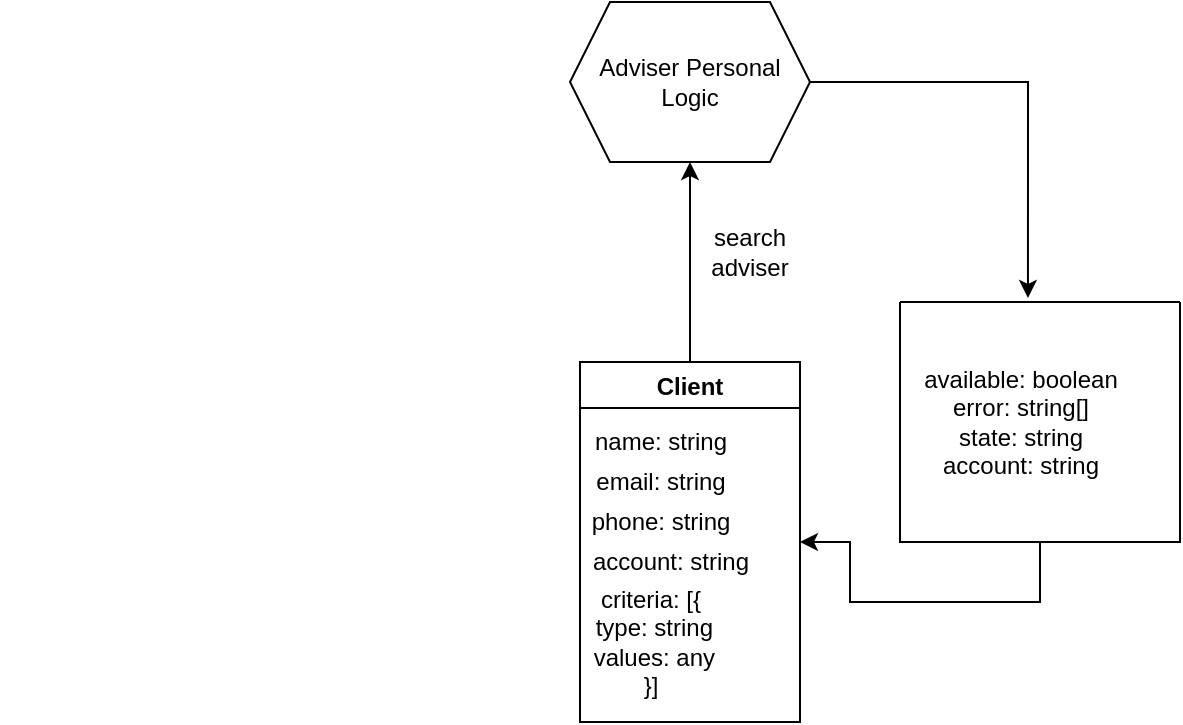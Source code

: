 <mxfile version="18.1.1" type="github" pages="3"><diagram id="UA7xoEQuPgeTtF2_1av7" name="Page-1"><mxGraphModel dx="946" dy="645" grid="1" gridSize="10" guides="1" tooltips="1" connect="1" arrows="1" fold="1" page="1" pageScale="1" pageWidth="827" pageHeight="1169" math="0" shadow="0"><root><mxCell id="0"/><mxCell id="1" parent="0"/><mxCell id="hZlMEI1-733qGlmV8XFQ-25" value="" style="edgeStyle=orthogonalEdgeStyle;rounded=0;orthogonalLoop=1;jettySize=auto;html=1;" parent="1" source="hZlMEI1-733qGlmV8XFQ-14" target="hZlMEI1-733qGlmV8XFQ-23" edge="1"><mxGeometry relative="1" as="geometry"/></mxCell><mxCell id="hZlMEI1-733qGlmV8XFQ-14" value="Client" style="swimlane;" parent="1" vertex="1"><mxGeometry x="340" y="230" width="110" height="180" as="geometry"/></mxCell><mxCell id="hZlMEI1-733qGlmV8XFQ-18" value="email: string" style="text;html=1;align=center;verticalAlign=middle;resizable=0;points=[];autosize=1;strokeColor=none;fillColor=none;" parent="hZlMEI1-733qGlmV8XFQ-14" vertex="1"><mxGeometry y="50" width="80" height="20" as="geometry"/></mxCell><mxCell id="hZlMEI1-733qGlmV8XFQ-19" value="phone: string" style="text;html=1;align=center;verticalAlign=middle;resizable=0;points=[];autosize=1;strokeColor=none;fillColor=none;" parent="hZlMEI1-733qGlmV8XFQ-14" vertex="1"><mxGeometry y="70" width="80" height="20" as="geometry"/></mxCell><mxCell id="hZlMEI1-733qGlmV8XFQ-24" value="account: string" style="text;html=1;align=center;verticalAlign=middle;resizable=0;points=[];autosize=1;strokeColor=none;fillColor=none;" parent="hZlMEI1-733qGlmV8XFQ-14" vertex="1"><mxGeometry y="90" width="90" height="20" as="geometry"/></mxCell><mxCell id="hZlMEI1-733qGlmV8XFQ-15" value="name: string" style="text;html=1;align=center;verticalAlign=middle;resizable=0;points=[];autosize=1;strokeColor=none;fillColor=none;" parent="hZlMEI1-733qGlmV8XFQ-14" vertex="1"><mxGeometry y="30" width="80" height="20" as="geometry"/></mxCell><mxCell id="hZlMEI1-733qGlmV8XFQ-28" value="criteria: [{&lt;br&gt;&lt;span style=&quot;white-space: pre;&quot;&gt; &lt;/span&gt;type: string&lt;br&gt;&lt;span style=&quot;white-space: pre;&quot;&gt; &lt;/span&gt;values: any&lt;br&gt;}]" style="text;html=1;align=center;verticalAlign=middle;resizable=0;points=[];autosize=1;strokeColor=none;fillColor=none;" parent="hZlMEI1-733qGlmV8XFQ-14" vertex="1"><mxGeometry x="-15" y="110" width="100" height="60" as="geometry"/></mxCell><mxCell id="_5W4sP8SLa1E4sF_RpFH-8" value="" style="edgeStyle=orthogonalEdgeStyle;rounded=0;orthogonalLoop=1;jettySize=auto;html=1;entryX=0.457;entryY=-0.017;entryDx=0;entryDy=0;entryPerimeter=0;" parent="1" source="hZlMEI1-733qGlmV8XFQ-23" target="hZlMEI1-733qGlmV8XFQ-26" edge="1"><mxGeometry relative="1" as="geometry"><mxPoint x="555" y="130" as="targetPoint"/></mxGeometry></mxCell><mxCell id="hZlMEI1-733qGlmV8XFQ-23" value="Adviser Personal Logic" style="shape=hexagon;perimeter=hexagonPerimeter2;whiteSpace=wrap;html=1;fixedSize=1;" parent="1" vertex="1"><mxGeometry x="335" y="50" width="120" height="80" as="geometry"/></mxCell><mxCell id="_5W4sP8SLa1E4sF_RpFH-5" style="edgeStyle=orthogonalEdgeStyle;rounded=0;orthogonalLoop=1;jettySize=auto;html=1;entryX=1;entryY=0.5;entryDx=0;entryDy=0;" parent="1" source="hZlMEI1-733qGlmV8XFQ-26" target="hZlMEI1-733qGlmV8XFQ-14" edge="1"><mxGeometry relative="1" as="geometry"><Array as="points"><mxPoint x="570" y="350"/><mxPoint x="475" y="350"/><mxPoint x="475" y="320"/></Array></mxGeometry></mxCell><mxCell id="hZlMEI1-733qGlmV8XFQ-26" value="" style="swimlane;startSize=0;" parent="1" vertex="1"><mxGeometry x="500" y="200" width="140" height="120" as="geometry"><mxRectangle x="540" y="30" width="50" height="40" as="alternateBounds"/></mxGeometry></mxCell><mxCell id="_5W4sP8SLa1E4sF_RpFH-4" value="available: boolean&lt;br&gt;error: string[]&lt;br&gt;state: string&lt;br&gt;account: string&lt;br&gt;" style="text;html=1;align=center;verticalAlign=middle;resizable=0;points=[];autosize=1;strokeColor=none;fillColor=none;" parent="hZlMEI1-733qGlmV8XFQ-26" vertex="1"><mxGeometry x="5" y="30" width="110" height="60" as="geometry"/></mxCell><mxCell id="_5W4sP8SLa1E4sF_RpFH-1" value="search adviser" style="text;html=1;strokeColor=none;fillColor=none;align=center;verticalAlign=middle;whiteSpace=wrap;rounded=0;" parent="1" vertex="1"><mxGeometry x="395" y="160" width="60" height="30" as="geometry"/></mxCell><mxCell id="_5W4sP8SLa1E4sF_RpFH-3" value="&lt;h1&gt;&lt;br&gt;&lt;/h1&gt;" style="text;html=1;strokeColor=none;fillColor=none;spacing=5;spacingTop=-20;whiteSpace=wrap;overflow=hidden;rounded=0;" parent="1" vertex="1"><mxGeometry x="50" y="240" width="190" height="120" as="geometry"/></mxCell></root></mxGraphModel></diagram><diagram id="mysCl_JFGngiW-3y19Zz" name="Entity"><mxGraphModel dx="946" dy="645" grid="1" gridSize="10" guides="1" tooltips="1" connect="1" arrows="1" fold="1" page="1" pageScale="1" pageWidth="827" pageHeight="1169" math="0" shadow="0"><root><mxCell id="0"/><mxCell id="1" parent="0"/><mxCell id="5576LiCB81aaDjisihCb-40" value="Client" style="shape=table;startSize=30;container=1;collapsible=1;childLayout=tableLayout;fixedRows=1;rowLines=0;fontStyle=1;align=center;resizeLast=1;" vertex="1" parent="1"><mxGeometry x="610" y="115" width="180" height="185" as="geometry"/></mxCell><mxCell id="5576LiCB81aaDjisihCb-41" value="" style="shape=tableRow;horizontal=0;startSize=0;swimlaneHead=0;swimlaneBody=0;fillColor=none;collapsible=0;dropTarget=0;points=[[0,0.5],[1,0.5]];portConstraint=eastwest;top=0;left=0;right=0;bottom=1;" vertex="1" parent="5576LiCB81aaDjisihCb-40"><mxGeometry y="30" width="180" height="30" as="geometry"/></mxCell><mxCell id="5576LiCB81aaDjisihCb-42" value="PK" style="shape=partialRectangle;connectable=0;fillColor=none;top=0;left=0;bottom=0;right=0;fontStyle=1;overflow=hidden;" vertex="1" parent="5576LiCB81aaDjisihCb-41"><mxGeometry width="30" height="30" as="geometry"><mxRectangle width="30" height="30" as="alternateBounds"/></mxGeometry></mxCell><mxCell id="5576LiCB81aaDjisihCb-43" value="id" style="shape=partialRectangle;connectable=0;fillColor=none;top=0;left=0;bottom=0;right=0;align=left;spacingLeft=6;fontStyle=5;overflow=hidden;" vertex="1" parent="5576LiCB81aaDjisihCb-41"><mxGeometry x="30" width="150" height="30" as="geometry"><mxRectangle width="150" height="30" as="alternateBounds"/></mxGeometry></mxCell><mxCell id="5576LiCB81aaDjisihCb-44" value="" style="shape=tableRow;horizontal=0;startSize=0;swimlaneHead=0;swimlaneBody=0;fillColor=none;collapsible=0;dropTarget=0;points=[[0,0.5],[1,0.5]];portConstraint=eastwest;top=0;left=0;right=0;bottom=0;" vertex="1" parent="5576LiCB81aaDjisihCb-40"><mxGeometry y="60" width="180" height="30" as="geometry"/></mxCell><mxCell id="5576LiCB81aaDjisihCb-45" value="" style="shape=partialRectangle;connectable=0;fillColor=none;top=0;left=0;bottom=0;right=0;editable=1;overflow=hidden;" vertex="1" parent="5576LiCB81aaDjisihCb-44"><mxGeometry width="30" height="30" as="geometry"><mxRectangle width="30" height="30" as="alternateBounds"/></mxGeometry></mxCell><mxCell id="5576LiCB81aaDjisihCb-46" value="" style="shape=partialRectangle;connectable=0;fillColor=none;top=0;left=0;bottom=0;right=0;align=left;spacingLeft=6;overflow=hidden;" vertex="1" parent="5576LiCB81aaDjisihCb-44"><mxGeometry x="30" width="150" height="30" as="geometry"><mxRectangle width="150" height="30" as="alternateBounds"/></mxGeometry></mxCell><mxCell id="5576LiCB81aaDjisihCb-47" value="" style="shape=tableRow;horizontal=0;startSize=0;swimlaneHead=0;swimlaneBody=0;fillColor=none;collapsible=0;dropTarget=0;points=[[0,0.5],[1,0.5]];portConstraint=eastwest;top=0;left=0;right=0;bottom=0;" vertex="1" parent="5576LiCB81aaDjisihCb-40"><mxGeometry y="90" width="180" height="30" as="geometry"/></mxCell><mxCell id="5576LiCB81aaDjisihCb-48" value="" style="shape=partialRectangle;connectable=0;fillColor=none;top=0;left=0;bottom=0;right=0;editable=1;overflow=hidden;" vertex="1" parent="5576LiCB81aaDjisihCb-47"><mxGeometry width="30" height="30" as="geometry"><mxRectangle width="30" height="30" as="alternateBounds"/></mxGeometry></mxCell><mxCell id="5576LiCB81aaDjisihCb-49" value="" style="shape=partialRectangle;connectable=0;fillColor=none;top=0;left=0;bottom=0;right=0;align=left;spacingLeft=6;overflow=hidden;" vertex="1" parent="5576LiCB81aaDjisihCb-47"><mxGeometry x="30" width="150" height="30" as="geometry"><mxRectangle width="150" height="30" as="alternateBounds"/></mxGeometry></mxCell><mxCell id="5576LiCB81aaDjisihCb-50" value="" style="shape=tableRow;horizontal=0;startSize=0;swimlaneHead=0;swimlaneBody=0;fillColor=none;collapsible=0;dropTarget=0;points=[[0,0.5],[1,0.5]];portConstraint=eastwest;top=0;left=0;right=0;bottom=0;" vertex="1" parent="5576LiCB81aaDjisihCb-40"><mxGeometry y="120" width="180" height="30" as="geometry"/></mxCell><mxCell id="5576LiCB81aaDjisihCb-51" value="" style="shape=partialRectangle;connectable=0;fillColor=none;top=0;left=0;bottom=0;right=0;editable=1;overflow=hidden;" vertex="1" parent="5576LiCB81aaDjisihCb-50"><mxGeometry width="30" height="30" as="geometry"><mxRectangle width="30" height="30" as="alternateBounds"/></mxGeometry></mxCell><mxCell id="5576LiCB81aaDjisihCb-52" value="" style="shape=partialRectangle;connectable=0;fillColor=none;top=0;left=0;bottom=0;right=0;align=left;spacingLeft=6;overflow=hidden;" vertex="1" parent="5576LiCB81aaDjisihCb-50"><mxGeometry x="30" width="150" height="30" as="geometry"><mxRectangle width="150" height="30" as="alternateBounds"/></mxGeometry></mxCell><mxCell id="5576LiCB81aaDjisihCb-66" value="Account" style="shape=table;startSize=30;container=1;collapsible=1;childLayout=tableLayout;fixedRows=1;rowLines=0;fontStyle=1;align=center;resizeLast=1;" vertex="1" parent="1"><mxGeometry x="70" y="100" width="200" height="260" as="geometry"/></mxCell><mxCell id="5576LiCB81aaDjisihCb-67" value="" style="shape=tableRow;horizontal=0;startSize=0;swimlaneHead=0;swimlaneBody=0;fillColor=none;collapsible=0;dropTarget=0;points=[[0,0.5],[1,0.5]];portConstraint=eastwest;top=0;left=0;right=0;bottom=1;" vertex="1" parent="5576LiCB81aaDjisihCb-66"><mxGeometry y="30" width="200" height="30" as="geometry"/></mxCell><mxCell id="5576LiCB81aaDjisihCb-68" value="PK" style="shape=partialRectangle;connectable=0;fillColor=none;top=0;left=0;bottom=0;right=0;fontStyle=1;overflow=hidden;" vertex="1" parent="5576LiCB81aaDjisihCb-67"><mxGeometry width="30" height="30" as="geometry"><mxRectangle width="30" height="30" as="alternateBounds"/></mxGeometry></mxCell><mxCell id="5576LiCB81aaDjisihCb-69" value="account" style="shape=partialRectangle;connectable=0;fillColor=none;top=0;left=0;bottom=0;right=0;align=left;spacingLeft=6;fontStyle=5;overflow=hidden;" vertex="1" parent="5576LiCB81aaDjisihCb-67"><mxGeometry x="30" width="170" height="30" as="geometry"><mxRectangle width="170" height="30" as="alternateBounds"/></mxGeometry></mxCell><mxCell id="5576LiCB81aaDjisihCb-70" value="" style="shape=tableRow;horizontal=0;startSize=0;swimlaneHead=0;swimlaneBody=0;fillColor=none;collapsible=0;dropTarget=0;points=[[0,0.5],[1,0.5]];portConstraint=eastwest;top=0;left=0;right=0;bottom=0;" vertex="1" parent="5576LiCB81aaDjisihCb-66"><mxGeometry y="60" width="200" height="30" as="geometry"/></mxCell><mxCell id="5576LiCB81aaDjisihCb-71" value="" style="shape=partialRectangle;connectable=0;fillColor=none;top=0;left=0;bottom=0;right=0;editable=1;overflow=hidden;" vertex="1" parent="5576LiCB81aaDjisihCb-70"><mxGeometry width="30" height="30" as="geometry"><mxRectangle width="30" height="30" as="alternateBounds"/></mxGeometry></mxCell><mxCell id="5576LiCB81aaDjisihCb-72" value="" style="shape=partialRectangle;connectable=0;fillColor=none;top=0;left=0;bottom=0;right=0;align=left;spacingLeft=6;overflow=hidden;" vertex="1" parent="5576LiCB81aaDjisihCb-70"><mxGeometry x="30" width="170" height="30" as="geometry"><mxRectangle width="170" height="30" as="alternateBounds"/></mxGeometry></mxCell><mxCell id="5576LiCB81aaDjisihCb-73" value="" style="shape=tableRow;horizontal=0;startSize=0;swimlaneHead=0;swimlaneBody=0;fillColor=none;collapsible=0;dropTarget=0;points=[[0,0.5],[1,0.5]];portConstraint=eastwest;top=0;left=0;right=0;bottom=0;" vertex="1" parent="5576LiCB81aaDjisihCb-66"><mxGeometry y="90" width="200" height="30" as="geometry"/></mxCell><mxCell id="5576LiCB81aaDjisihCb-74" value="" style="shape=partialRectangle;connectable=0;fillColor=none;top=0;left=0;bottom=0;right=0;editable=1;overflow=hidden;" vertex="1" parent="5576LiCB81aaDjisihCb-73"><mxGeometry width="30" height="30" as="geometry"><mxRectangle width="30" height="30" as="alternateBounds"/></mxGeometry></mxCell><mxCell id="5576LiCB81aaDjisihCb-75" value="" style="shape=partialRectangle;connectable=0;fillColor=none;top=0;left=0;bottom=0;right=0;align=left;spacingLeft=6;overflow=hidden;" vertex="1" parent="5576LiCB81aaDjisihCb-73"><mxGeometry x="30" width="170" height="30" as="geometry"><mxRectangle width="170" height="30" as="alternateBounds"/></mxGeometry></mxCell><mxCell id="5576LiCB81aaDjisihCb-76" value="" style="shape=tableRow;horizontal=0;startSize=0;swimlaneHead=0;swimlaneBody=0;fillColor=none;collapsible=0;dropTarget=0;points=[[0,0.5],[1,0.5]];portConstraint=eastwest;top=0;left=0;right=0;bottom=0;" vertex="1" parent="5576LiCB81aaDjisihCb-66"><mxGeometry y="120" width="200" height="30" as="geometry"/></mxCell><mxCell id="5576LiCB81aaDjisihCb-77" value="" style="shape=partialRectangle;connectable=0;fillColor=none;top=0;left=0;bottom=0;right=0;editable=1;overflow=hidden;" vertex="1" parent="5576LiCB81aaDjisihCb-76"><mxGeometry width="30" height="30" as="geometry"><mxRectangle width="30" height="30" as="alternateBounds"/></mxGeometry></mxCell><mxCell id="5576LiCB81aaDjisihCb-78" value="" style="shape=partialRectangle;connectable=0;fillColor=none;top=0;left=0;bottom=0;right=0;align=left;spacingLeft=6;overflow=hidden;" vertex="1" parent="5576LiCB81aaDjisihCb-76"><mxGeometry x="30" width="170" height="30" as="geometry"><mxRectangle width="170" height="30" as="alternateBounds"/></mxGeometry></mxCell><mxCell id="5576LiCB81aaDjisihCb-79" value="Adviser" style="shape=table;startSize=30;container=1;collapsible=1;childLayout=tableLayout;fixedRows=1;rowLines=0;fontStyle=1;align=center;resizeLast=1;" vertex="1" parent="1"><mxGeometry x="370" y="100" width="180" height="190" as="geometry"/></mxCell><mxCell id="5576LiCB81aaDjisihCb-80" value="" style="shape=tableRow;horizontal=0;startSize=0;swimlaneHead=0;swimlaneBody=0;fillColor=none;collapsible=0;dropTarget=0;points=[[0,0.5],[1,0.5]];portConstraint=eastwest;top=0;left=0;right=0;bottom=1;" vertex="1" parent="5576LiCB81aaDjisihCb-79"><mxGeometry y="30" width="180" height="30" as="geometry"/></mxCell><mxCell id="5576LiCB81aaDjisihCb-81" value="PK" style="shape=partialRectangle;connectable=0;fillColor=none;top=0;left=0;bottom=0;right=0;fontStyle=1;overflow=hidden;" vertex="1" parent="5576LiCB81aaDjisihCb-80"><mxGeometry width="30" height="30" as="geometry"><mxRectangle width="30" height="30" as="alternateBounds"/></mxGeometry></mxCell><mxCell id="5576LiCB81aaDjisihCb-82" value="id" style="shape=partialRectangle;connectable=0;fillColor=none;top=0;left=0;bottom=0;right=0;align=left;spacingLeft=6;fontStyle=5;overflow=hidden;" vertex="1" parent="5576LiCB81aaDjisihCb-80"><mxGeometry x="30" width="150" height="30" as="geometry"><mxRectangle width="150" height="30" as="alternateBounds"/></mxGeometry></mxCell><mxCell id="5576LiCB81aaDjisihCb-83" value="" style="shape=tableRow;horizontal=0;startSize=0;swimlaneHead=0;swimlaneBody=0;fillColor=none;collapsible=0;dropTarget=0;points=[[0,0.5],[1,0.5]];portConstraint=eastwest;top=0;left=0;right=0;bottom=0;" vertex="1" parent="5576LiCB81aaDjisihCb-79"><mxGeometry y="60" width="180" height="30" as="geometry"/></mxCell><mxCell id="5576LiCB81aaDjisihCb-84" value="" style="shape=partialRectangle;connectable=0;fillColor=none;top=0;left=0;bottom=0;right=0;editable=1;overflow=hidden;" vertex="1" parent="5576LiCB81aaDjisihCb-83"><mxGeometry width="30" height="30" as="geometry"><mxRectangle width="30" height="30" as="alternateBounds"/></mxGeometry></mxCell><mxCell id="5576LiCB81aaDjisihCb-85" value="" style="shape=partialRectangle;connectable=0;fillColor=none;top=0;left=0;bottom=0;right=0;align=left;spacingLeft=6;overflow=hidden;" vertex="1" parent="5576LiCB81aaDjisihCb-83"><mxGeometry x="30" width="150" height="30" as="geometry"><mxRectangle width="150" height="30" as="alternateBounds"/></mxGeometry></mxCell><mxCell id="5576LiCB81aaDjisihCb-86" value="" style="shape=tableRow;horizontal=0;startSize=0;swimlaneHead=0;swimlaneBody=0;fillColor=none;collapsible=0;dropTarget=0;points=[[0,0.5],[1,0.5]];portConstraint=eastwest;top=0;left=0;right=0;bottom=0;" vertex="1" parent="5576LiCB81aaDjisihCb-79"><mxGeometry y="90" width="180" height="30" as="geometry"/></mxCell><mxCell id="5576LiCB81aaDjisihCb-87" value="" style="shape=partialRectangle;connectable=0;fillColor=none;top=0;left=0;bottom=0;right=0;editable=1;overflow=hidden;" vertex="1" parent="5576LiCB81aaDjisihCb-86"><mxGeometry width="30" height="30" as="geometry"><mxRectangle width="30" height="30" as="alternateBounds"/></mxGeometry></mxCell><mxCell id="5576LiCB81aaDjisihCb-88" value="" style="shape=partialRectangle;connectable=0;fillColor=none;top=0;left=0;bottom=0;right=0;align=left;spacingLeft=6;overflow=hidden;" vertex="1" parent="5576LiCB81aaDjisihCb-86"><mxGeometry x="30" width="150" height="30" as="geometry"><mxRectangle width="150" height="30" as="alternateBounds"/></mxGeometry></mxCell><mxCell id="5576LiCB81aaDjisihCb-89" value="" style="shape=tableRow;horizontal=0;startSize=0;swimlaneHead=0;swimlaneBody=0;fillColor=none;collapsible=0;dropTarget=0;points=[[0,0.5],[1,0.5]];portConstraint=eastwest;top=0;left=0;right=0;bottom=0;" vertex="1" parent="5576LiCB81aaDjisihCb-79"><mxGeometry y="120" width="180" height="30" as="geometry"/></mxCell><mxCell id="5576LiCB81aaDjisihCb-90" value="" style="shape=partialRectangle;connectable=0;fillColor=none;top=0;left=0;bottom=0;right=0;editable=1;overflow=hidden;" vertex="1" parent="5576LiCB81aaDjisihCb-89"><mxGeometry width="30" height="30" as="geometry"><mxRectangle width="30" height="30" as="alternateBounds"/></mxGeometry></mxCell><mxCell id="5576LiCB81aaDjisihCb-91" value="" style="shape=partialRectangle;connectable=0;fillColor=none;top=0;left=0;bottom=0;right=0;align=left;spacingLeft=6;overflow=hidden;" vertex="1" parent="5576LiCB81aaDjisihCb-89"><mxGeometry x="30" width="150" height="30" as="geometry"><mxRectangle width="150" height="30" as="alternateBounds"/></mxGeometry></mxCell><mxCell id="19n8g2fHAy3QC5Z84GbU-1" value=" &quot;account&quot;: string,&#xa; &quot;active&quot;: bool,&#xa; &quot;kuikpay&quot;: bool,&#xa; &quot;modeButtonCart&quot;: string,&#xa; &quot;storeName&quot;: string,&#xa; &quot;templateEmail&quot;: string,&#xa; &quot;textCancel&quot;: string,&#xa; &quot;textClientScheduled&quot;: string,&#xa; &quot;textJoinPersonal&quot;: string,&#xa; &quot;textNotifyClient&quot;: string,&#xa; &quot;textNotifyPersonal&quot;:string,&#xa; &quot;urlAdmin&quot;: string,&#xa; &quot;urlCss&quot;: string" style="text;strokeColor=none;fillColor=none;spacingLeft=4;spacingRight=4;overflow=hidden;rotatable=0;points=[[0,0.5],[1,0.5]];portConstraint=eastwest;fontSize=12;" vertex="1" parent="1"><mxGeometry x="100" y="160" width="170" height="190" as="geometry"/></mxCell><mxCell id="HMKypMRJTneK0WcXsuU0-1" value=" &quot;id&quot;: uuid, &#xa;&quot;account&quot;: ACCOUNT,&#xa;&quot;email&quot;: string,&#xa; &quot;fullName&quot;: string,,&#xa; &quot;phone&quot;: string,&#xa;&quot;state&quot;: string,&#xa;&quot;deleted: bool,&#xa;&quot;schedule&quot;: SCHEDULE,&#xa;" style="text;strokeColor=none;fillColor=none;spacingLeft=4;spacingRight=4;overflow=hidden;rotatable=0;points=[[0,0.5],[1,0.5]];portConstraint=eastwest;fontSize=12;" vertex="1" parent="1"><mxGeometry x="405" y="165" width="145" height="125" as="geometry"/></mxCell><mxCell id="0YIcI0eLv2QBZqYugsSO-1" value=" &quot;id&quot;: uuid, &#xa; &quot;fullName&quot;: string,,&#xa; &quot;phone&quot;: string,&#xa;&quot;adviser&quot;: ADVISER,&#xa;&quot;state&quot;: string,&#xa;&quot;createdAt&quot;,&#xa;&quot;meetAt&quot;,&#xa;&quot;finishedAt&quot;&#xa;" style="text;strokeColor=none;fillColor=none;spacingLeft=4;spacingRight=4;overflow=hidden;rotatable=0;points=[[0,0.5],[1,0.5]];portConstraint=eastwest;fontSize=12;" vertex="1" parent="1"><mxGeometry x="650" y="175" width="120" height="125" as="geometry"/></mxCell><mxCell id="0YIcI0eLv2QBZqYugsSO-5" value="" style="edgeStyle=entityRelationEdgeStyle;fontSize=12;html=1;endArrow=ERoneToMany;startArrow=ERmandOne;rounded=0;exitX=1.006;exitY=0.389;exitDx=0;exitDy=0;exitPerimeter=0;entryX=0;entryY=0.5;entryDx=0;entryDy=0;" edge="1" parent="1" source="19n8g2fHAy3QC5Z84GbU-1" target="5576LiCB81aaDjisihCb-83"><mxGeometry width="100" height="100" relative="1" as="geometry"><mxPoint x="310" y="280" as="sourcePoint"/><mxPoint x="410" y="180" as="targetPoint"/></mxGeometry></mxCell><mxCell id="0YIcI0eLv2QBZqYugsSO-7" value="Guest" style="shape=table;startSize=30;container=1;collapsible=1;childLayout=tableLayout;fixedRows=1;rowLines=0;fontStyle=1;align=center;resizeLast=1;" vertex="1" parent="1"><mxGeometry x="380" y="320" width="145" height="120" as="geometry"/></mxCell><mxCell id="0YIcI0eLv2QBZqYugsSO-8" value="" style="shape=tableRow;horizontal=0;startSize=0;swimlaneHead=0;swimlaneBody=0;fillColor=none;collapsible=0;dropTarget=0;points=[[0,0.5],[1,0.5]];portConstraint=eastwest;top=0;left=0;right=0;bottom=1;" vertex="1" parent="0YIcI0eLv2QBZqYugsSO-7"><mxGeometry y="30" width="145" height="30" as="geometry"/></mxCell><mxCell id="0YIcI0eLv2QBZqYugsSO-9" value="PK" style="shape=partialRectangle;connectable=0;fillColor=none;top=0;left=0;bottom=0;right=0;fontStyle=1;overflow=hidden;" vertex="1" parent="0YIcI0eLv2QBZqYugsSO-8"><mxGeometry width="30" height="30" as="geometry"><mxRectangle width="30" height="30" as="alternateBounds"/></mxGeometry></mxCell><mxCell id="0YIcI0eLv2QBZqYugsSO-10" value="id" style="shape=partialRectangle;connectable=0;fillColor=none;top=0;left=0;bottom=0;right=0;align=left;spacingLeft=6;fontStyle=5;overflow=hidden;" vertex="1" parent="0YIcI0eLv2QBZqYugsSO-8"><mxGeometry x="30" width="115" height="30" as="geometry"><mxRectangle width="115" height="30" as="alternateBounds"/></mxGeometry></mxCell><mxCell id="0YIcI0eLv2QBZqYugsSO-11" value="" style="shape=tableRow;horizontal=0;startSize=0;swimlaneHead=0;swimlaneBody=0;fillColor=none;collapsible=0;dropTarget=0;points=[[0,0.5],[1,0.5]];portConstraint=eastwest;top=0;left=0;right=0;bottom=0;" vertex="1" parent="0YIcI0eLv2QBZqYugsSO-7"><mxGeometry y="60" width="145" height="30" as="geometry"/></mxCell><mxCell id="0YIcI0eLv2QBZqYugsSO-12" value="" style="shape=partialRectangle;connectable=0;fillColor=none;top=0;left=0;bottom=0;right=0;editable=1;overflow=hidden;" vertex="1" parent="0YIcI0eLv2QBZqYugsSO-11"><mxGeometry width="30" height="30" as="geometry"><mxRectangle width="30" height="30" as="alternateBounds"/></mxGeometry></mxCell><mxCell id="0YIcI0eLv2QBZqYugsSO-13" value="" style="shape=partialRectangle;connectable=0;fillColor=none;top=0;left=0;bottom=0;right=0;align=left;spacingLeft=6;overflow=hidden;" vertex="1" parent="0YIcI0eLv2QBZqYugsSO-11"><mxGeometry x="30" width="115" height="30" as="geometry"><mxRectangle width="115" height="30" as="alternateBounds"/></mxGeometry></mxCell><mxCell id="0YIcI0eLv2QBZqYugsSO-14" value="" style="shape=tableRow;horizontal=0;startSize=0;swimlaneHead=0;swimlaneBody=0;fillColor=none;collapsible=0;dropTarget=0;points=[[0,0.5],[1,0.5]];portConstraint=eastwest;top=0;left=0;right=0;bottom=0;" vertex="1" parent="0YIcI0eLv2QBZqYugsSO-7"><mxGeometry y="90" width="145" height="30" as="geometry"/></mxCell><mxCell id="0YIcI0eLv2QBZqYugsSO-15" value="" style="shape=partialRectangle;connectable=0;fillColor=none;top=0;left=0;bottom=0;right=0;editable=1;overflow=hidden;" vertex="1" parent="0YIcI0eLv2QBZqYugsSO-14"><mxGeometry width="30" height="30" as="geometry"><mxRectangle width="30" height="30" as="alternateBounds"/></mxGeometry></mxCell><mxCell id="0YIcI0eLv2QBZqYugsSO-16" value="" style="shape=partialRectangle;connectable=0;fillColor=none;top=0;left=0;bottom=0;right=0;align=left;spacingLeft=6;overflow=hidden;" vertex="1" parent="0YIcI0eLv2QBZqYugsSO-14"><mxGeometry x="30" width="115" height="30" as="geometry"><mxRectangle width="115" height="30" as="alternateBounds"/></mxGeometry></mxCell><mxCell id="0YIcI0eLv2QBZqYugsSO-20" value=" &quot;id&quot;: uuid, &#xa; &quot;fullName&quot;: string,&#xa;&quot;client&quot;: CLIENT" style="text;strokeColor=none;fillColor=none;spacingLeft=4;spacingRight=4;overflow=hidden;rotatable=0;points=[[0,0.5],[1,0.5]];portConstraint=eastwest;fontSize=12;" vertex="1" parent="1"><mxGeometry x="415" y="380" width="110" height="50" as="geometry"/></mxCell><mxCell id="0YIcI0eLv2QBZqYugsSO-23" value="Schedule" style="shape=table;startSize=30;container=1;collapsible=1;childLayout=tableLayout;fixedRows=1;rowLines=0;fontStyle=1;align=center;resizeLast=1;" vertex="1" parent="1"><mxGeometry x="70" y="380" width="180" height="200" as="geometry"/></mxCell><mxCell id="0YIcI0eLv2QBZqYugsSO-24" value="" style="shape=tableRow;horizontal=0;startSize=0;swimlaneHead=0;swimlaneBody=0;fillColor=none;collapsible=0;dropTarget=0;points=[[0,0.5],[1,0.5]];portConstraint=eastwest;top=0;left=0;right=0;bottom=1;" vertex="1" parent="0YIcI0eLv2QBZqYugsSO-23"><mxGeometry y="30" width="180" height="30" as="geometry"/></mxCell><mxCell id="0YIcI0eLv2QBZqYugsSO-25" value="PK" style="shape=partialRectangle;connectable=0;fillColor=none;top=0;left=0;bottom=0;right=0;fontStyle=1;overflow=hidden;" vertex="1" parent="0YIcI0eLv2QBZqYugsSO-24"><mxGeometry width="30" height="30" as="geometry"><mxRectangle width="30" height="30" as="alternateBounds"/></mxGeometry></mxCell><mxCell id="0YIcI0eLv2QBZqYugsSO-26" value="id" style="shape=partialRectangle;connectable=0;fillColor=none;top=0;left=0;bottom=0;right=0;align=left;spacingLeft=6;fontStyle=5;overflow=hidden;" vertex="1" parent="0YIcI0eLv2QBZqYugsSO-24"><mxGeometry x="30" width="150" height="30" as="geometry"><mxRectangle width="150" height="30" as="alternateBounds"/></mxGeometry></mxCell><mxCell id="0YIcI0eLv2QBZqYugsSO-27" value="" style="shape=tableRow;horizontal=0;startSize=0;swimlaneHead=0;swimlaneBody=0;fillColor=none;collapsible=0;dropTarget=0;points=[[0,0.5],[1,0.5]];portConstraint=eastwest;top=0;left=0;right=0;bottom=0;" vertex="1" parent="0YIcI0eLv2QBZqYugsSO-23"><mxGeometry y="60" width="180" height="30" as="geometry"/></mxCell><mxCell id="0YIcI0eLv2QBZqYugsSO-28" value="" style="shape=partialRectangle;connectable=0;fillColor=none;top=0;left=0;bottom=0;right=0;editable=1;overflow=hidden;" vertex="1" parent="0YIcI0eLv2QBZqYugsSO-27"><mxGeometry width="30" height="30" as="geometry"><mxRectangle width="30" height="30" as="alternateBounds"/></mxGeometry></mxCell><mxCell id="0YIcI0eLv2QBZqYugsSO-29" value="" style="shape=partialRectangle;connectable=0;fillColor=none;top=0;left=0;bottom=0;right=0;align=left;spacingLeft=6;overflow=hidden;" vertex="1" parent="0YIcI0eLv2QBZqYugsSO-27"><mxGeometry x="30" width="150" height="30" as="geometry"><mxRectangle width="150" height="30" as="alternateBounds"/></mxGeometry></mxCell><mxCell id="0YIcI0eLv2QBZqYugsSO-30" value="" style="shape=tableRow;horizontal=0;startSize=0;swimlaneHead=0;swimlaneBody=0;fillColor=none;collapsible=0;dropTarget=0;points=[[0,0.5],[1,0.5]];portConstraint=eastwest;top=0;left=0;right=0;bottom=0;" vertex="1" parent="0YIcI0eLv2QBZqYugsSO-23"><mxGeometry y="90" width="180" height="30" as="geometry"/></mxCell><mxCell id="0YIcI0eLv2QBZqYugsSO-31" value="" style="shape=partialRectangle;connectable=0;fillColor=none;top=0;left=0;bottom=0;right=0;editable=1;overflow=hidden;" vertex="1" parent="0YIcI0eLv2QBZqYugsSO-30"><mxGeometry width="30" height="30" as="geometry"><mxRectangle width="30" height="30" as="alternateBounds"/></mxGeometry></mxCell><mxCell id="0YIcI0eLv2QBZqYugsSO-32" value="" style="shape=partialRectangle;connectable=0;fillColor=none;top=0;left=0;bottom=0;right=0;align=left;spacingLeft=6;overflow=hidden;" vertex="1" parent="0YIcI0eLv2QBZqYugsSO-30"><mxGeometry x="30" width="150" height="30" as="geometry"><mxRectangle width="150" height="30" as="alternateBounds"/></mxGeometry></mxCell><mxCell id="0YIcI0eLv2QBZqYugsSO-33" value="" style="shape=tableRow;horizontal=0;startSize=0;swimlaneHead=0;swimlaneBody=0;fillColor=none;collapsible=0;dropTarget=0;points=[[0,0.5],[1,0.5]];portConstraint=eastwest;top=0;left=0;right=0;bottom=0;" vertex="1" parent="0YIcI0eLv2QBZqYugsSO-23"><mxGeometry y="120" width="180" height="30" as="geometry"/></mxCell><mxCell id="0YIcI0eLv2QBZqYugsSO-34" value="" style="shape=partialRectangle;connectable=0;fillColor=none;top=0;left=0;bottom=0;right=0;editable=1;overflow=hidden;" vertex="1" parent="0YIcI0eLv2QBZqYugsSO-33"><mxGeometry width="30" height="30" as="geometry"><mxRectangle width="30" height="30" as="alternateBounds"/></mxGeometry></mxCell><mxCell id="0YIcI0eLv2QBZqYugsSO-35" value="" style="shape=partialRectangle;connectable=0;fillColor=none;top=0;left=0;bottom=0;right=0;align=left;spacingLeft=6;overflow=hidden;" vertex="1" parent="0YIcI0eLv2QBZqYugsSO-33"><mxGeometry x="30" width="150" height="30" as="geometry"><mxRectangle width="150" height="30" as="alternateBounds"/></mxGeometry></mxCell><mxCell id="0YIcI0eLv2QBZqYugsSO-36" value=" &quot;id&quot;: uuid, &#xa;&quot;events&quot;: {&#xa;    &quot;day&quot;: string,&#xa;    &quot;interval&quot;: {&#xa;        &quot;dayEnd: string,&#xa;        &quot;dayInit&quot;:string&#xa;    }[]&#xa; }[],&#xa; &quot;timezone&quot;: object" style="text;strokeColor=none;fillColor=none;spacingLeft=4;spacingRight=4;overflow=hidden;rotatable=0;points=[[0,0.5],[1,0.5]];portConstraint=eastwest;fontSize=12;" vertex="1" parent="1"><mxGeometry x="105" y="440" width="135" height="150" as="geometry"/></mxCell><mxCell id="0YIcI0eLv2QBZqYugsSO-37" value="" style="edgeStyle=entityRelationEdgeStyle;fontSize=12;html=1;endArrow=ERone;endFill=1;rounded=0;exitX=1;exitY=0.5;exitDx=0;exitDy=0;" edge="1" parent="1" source="0YIcI0eLv2QBZqYugsSO-27"><mxGeometry width="100" height="100" relative="1" as="geometry"><mxPoint x="280" y="350" as="sourcePoint"/><mxPoint x="370" y="280" as="targetPoint"/></mxGeometry></mxCell><mxCell id="0YIcI0eLv2QBZqYugsSO-38" value="" style="edgeStyle=entityRelationEdgeStyle;fontSize=12;html=1;endArrow=ERoneToMany;startArrow=ERzeroToOne;rounded=0;entryX=0;entryY=0.5;entryDx=0;entryDy=0;" edge="1" parent="1" target="5576LiCB81aaDjisihCb-41"><mxGeometry width="100" height="100" relative="1" as="geometry"><mxPoint x="550" y="220" as="sourcePoint"/><mxPoint x="650" y="120" as="targetPoint"/></mxGeometry></mxCell><mxCell id="0YIcI0eLv2QBZqYugsSO-39" value="" style="edgeStyle=entityRelationEdgeStyle;fontSize=12;html=1;endArrow=ERzeroToMany;startArrow=ERmandOne;rounded=0;entryX=1;entryY=0.5;entryDx=0;entryDy=0;exitX=0;exitY=0.133;exitDx=0;exitDy=0;exitPerimeter=0;" edge="1" parent="1" source="5576LiCB81aaDjisihCb-50" target="0YIcI0eLv2QBZqYugsSO-8"><mxGeometry width="100" height="100" relative="1" as="geometry"><mxPoint x="530" y="480" as="sourcePoint"/><mxPoint x="630" y="380" as="targetPoint"/></mxGeometry></mxCell></root></mxGraphModel></diagram><diagram id="Ee5QI7P5FiQIAMpll02q" name="Services"><mxGraphModel dx="946" dy="645" grid="1" gridSize="10" guides="1" tooltips="1" connect="1" arrows="1" fold="1" page="1" pageScale="1" pageWidth="827" pageHeight="1169" math="0" shadow="0"><root><mxCell id="0"/><mxCell id="1" parent="0"/><mxCell id="DctzVoUKpyT23kqUdNcs-14" value="&lt;table border=&quot;1&quot; width=&quot;100%&quot; height=&quot;100%&quot; cellpadding=&quot;4&quot; style=&quot;width:100%;height:100%;border-collapse:collapse;&quot;&gt;&lt;tr style=&quot;background-color:#A7C942;color:#ffffff;border:1px solid #98bf21;&quot;&gt;&lt;th align=&quot;left&quot;&gt;Title 1&lt;/th&gt;&lt;th align=&quot;left&quot;&gt;Title 2&lt;/th&gt;&lt;th align=&quot;left&quot;&gt;Title 3&lt;/th&gt;&lt;/tr&gt;&lt;tr style=&quot;border:1px solid #98bf21;&quot;&gt;&lt;td&gt;Value 1&lt;/td&gt;&lt;td&gt;Value 2&lt;/td&gt;&lt;td&gt;Value 3&lt;/td&gt;&lt;/tr&gt;&lt;tr style=&quot;background-color:#EAF2D3;border:1px solid #98bf21;&quot;&gt;&lt;td&gt;Value 4&lt;/td&gt;&lt;td&gt;Value 5&lt;/td&gt;&lt;td&gt;Value 6&lt;/td&gt;&lt;/tr&gt;&lt;tr style=&quot;border:1px solid #98bf21;&quot;&gt;&lt;td&gt;Value 7&lt;/td&gt;&lt;td&gt;Value 8&lt;/td&gt;&lt;td&gt;Value 9&lt;/td&gt;&lt;/tr&gt;&lt;tr style=&quot;background-color:#EAF2D3;border:1px solid #98bf21;&quot;&gt;&lt;td&gt;Value 10&lt;/td&gt;&lt;td&gt;Value 11&lt;/td&gt;&lt;td&gt;Value 12&lt;/td&gt;&lt;/tr&gt;&lt;/table&gt;" style="text;html=1;strokeColor=#c0c0c0;fillColor=none;overflow=fill;rounded=0;" vertex="1" parent="1"><mxGeometry x="140" y="100" width="400" height="160" as="geometry"/></mxCell></root></mxGraphModel></diagram></mxfile>